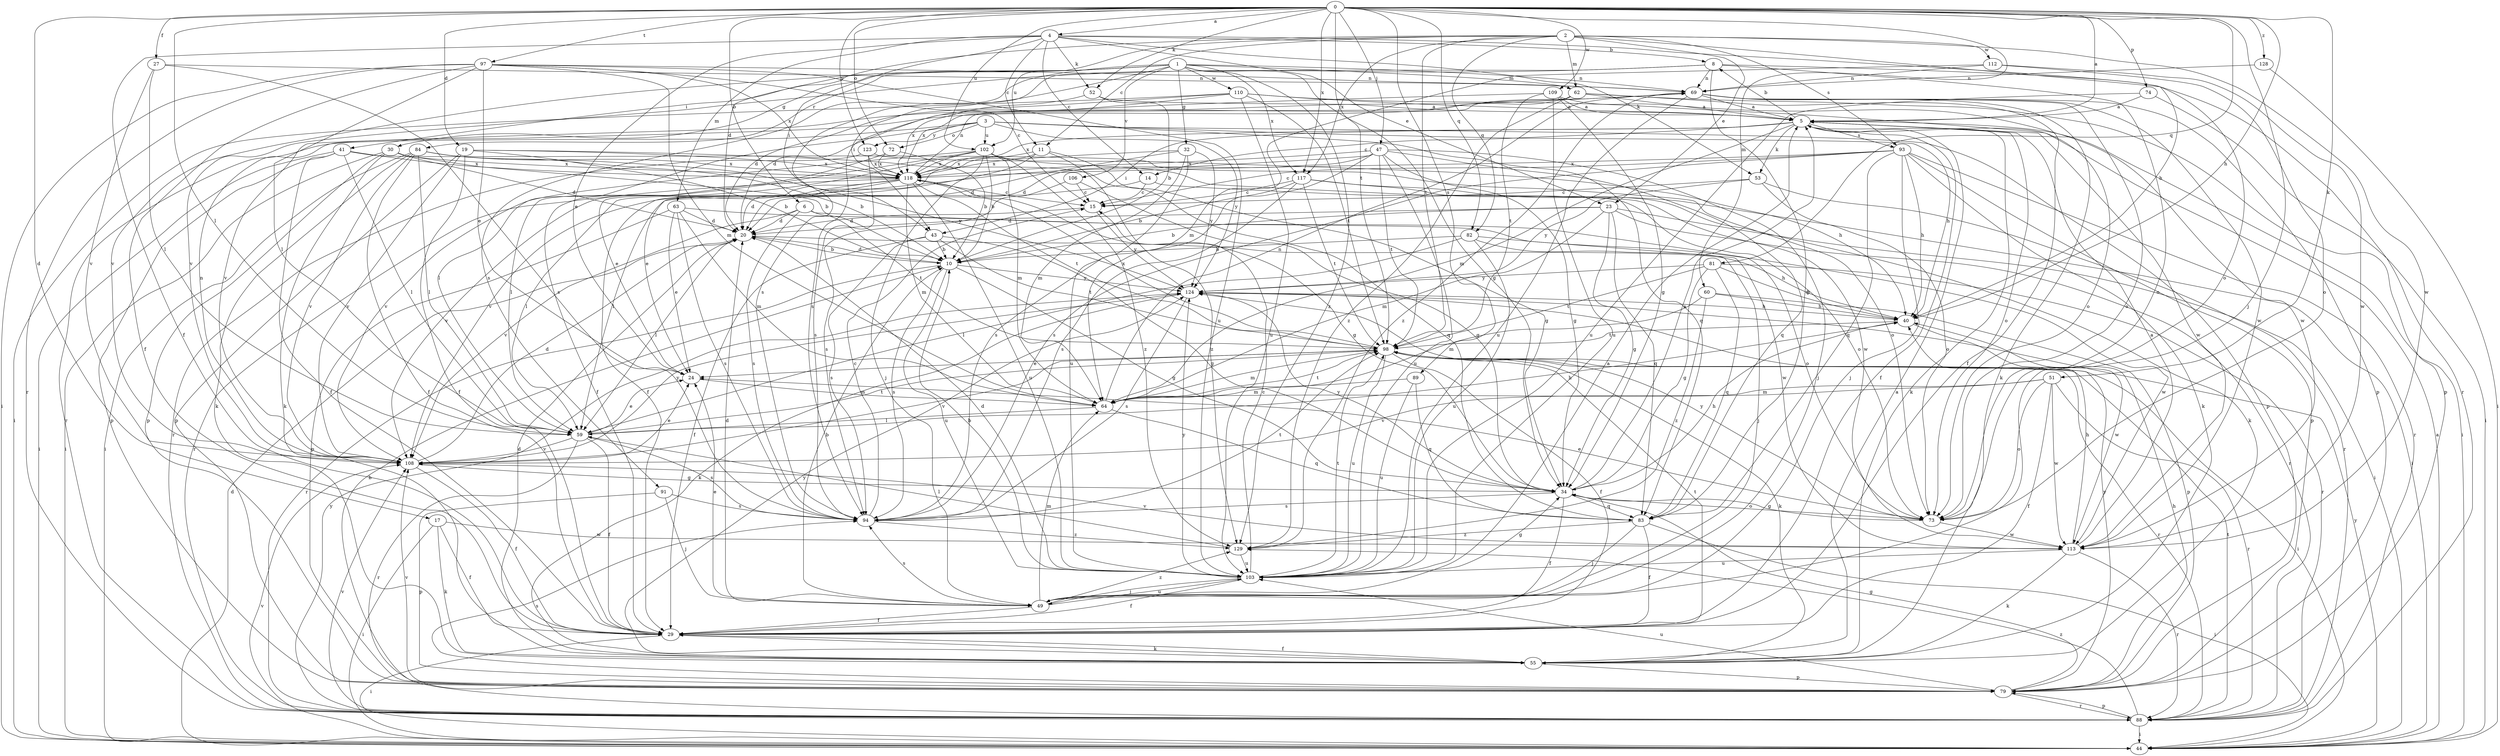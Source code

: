 strict digraph  {
0;
1;
2;
3;
4;
5;
6;
8;
10;
11;
14;
15;
17;
19;
20;
23;
24;
27;
29;
30;
32;
34;
40;
41;
43;
44;
47;
49;
51;
52;
53;
55;
59;
60;
62;
63;
64;
69;
72;
73;
74;
79;
81;
82;
83;
84;
88;
89;
91;
93;
94;
97;
98;
102;
103;
106;
108;
109;
110;
112;
113;
117;
118;
123;
124;
128;
129;
0 -> 4  [label=a];
0 -> 5  [label=a];
0 -> 6  [label=b];
0 -> 17  [label=d];
0 -> 19  [label=d];
0 -> 27  [label=f];
0 -> 40  [label=h];
0 -> 47  [label=j];
0 -> 49  [label=j];
0 -> 51  [label=k];
0 -> 52  [label=k];
0 -> 59  [label=l];
0 -> 60  [label=m];
0 -> 72  [label=o];
0 -> 74  [label=p];
0 -> 81  [label=q];
0 -> 82  [label=q];
0 -> 89  [label=s];
0 -> 97  [label=t];
0 -> 98  [label=t];
0 -> 102  [label=u];
0 -> 109  [label=w];
0 -> 117  [label=x];
0 -> 123  [label=y];
0 -> 128  [label=z];
1 -> 30  [label=g];
1 -> 32  [label=g];
1 -> 34  [label=g];
1 -> 41  [label=i];
1 -> 43  [label=i];
1 -> 62  [label=m];
1 -> 69  [label=n];
1 -> 84  [label=r];
1 -> 91  [label=s];
1 -> 106  [label=v];
1 -> 108  [label=v];
1 -> 110  [label=w];
1 -> 117  [label=x];
1 -> 129  [label=z];
2 -> 11  [label=c];
2 -> 20  [label=d];
2 -> 23  [label=e];
2 -> 40  [label=h];
2 -> 62  [label=m];
2 -> 82  [label=q];
2 -> 93  [label=s];
2 -> 98  [label=t];
2 -> 102  [label=u];
2 -> 112  [label=w];
2 -> 113  [label=w];
2 -> 117  [label=x];
3 -> 40  [label=h];
3 -> 59  [label=l];
3 -> 72  [label=o];
3 -> 79  [label=p];
3 -> 83  [label=q];
3 -> 88  [label=r];
3 -> 102  [label=u];
3 -> 123  [label=y];
3 -> 124  [label=y];
4 -> 8  [label=b];
4 -> 11  [label=c];
4 -> 14  [label=c];
4 -> 23  [label=e];
4 -> 24  [label=e];
4 -> 29  [label=f];
4 -> 43  [label=i];
4 -> 52  [label=k];
4 -> 53  [label=k];
4 -> 63  [label=m];
4 -> 73  [label=o];
5 -> 8  [label=b];
5 -> 14  [label=c];
5 -> 29  [label=f];
5 -> 43  [label=i];
5 -> 44  [label=i];
5 -> 53  [label=k];
5 -> 55  [label=k];
5 -> 64  [label=m];
5 -> 73  [label=o];
5 -> 93  [label=s];
5 -> 113  [label=w];
5 -> 118  [label=x];
6 -> 20  [label=d];
6 -> 94  [label=s];
6 -> 98  [label=t];
6 -> 108  [label=v];
6 -> 113  [label=w];
8 -> 69  [label=n];
8 -> 73  [label=o];
8 -> 83  [label=q];
8 -> 88  [label=r];
8 -> 94  [label=s];
8 -> 108  [label=v];
10 -> 20  [label=d];
10 -> 34  [label=g];
10 -> 88  [label=r];
10 -> 94  [label=s];
10 -> 103  [label=u];
10 -> 124  [label=y];
11 -> 24  [label=e];
11 -> 29  [label=f];
11 -> 34  [label=g];
11 -> 118  [label=x];
11 -> 129  [label=z];
14 -> 15  [label=c];
14 -> 59  [label=l];
14 -> 73  [label=o];
15 -> 20  [label=d];
15 -> 124  [label=y];
17 -> 29  [label=f];
17 -> 44  [label=i];
17 -> 55  [label=k];
17 -> 113  [label=w];
19 -> 10  [label=b];
19 -> 29  [label=f];
19 -> 79  [label=p];
19 -> 83  [label=q];
19 -> 108  [label=v];
19 -> 118  [label=x];
20 -> 10  [label=b];
20 -> 40  [label=h];
20 -> 59  [label=l];
23 -> 10  [label=b];
23 -> 20  [label=d];
23 -> 34  [label=g];
23 -> 44  [label=i];
23 -> 64  [label=m];
23 -> 83  [label=q];
23 -> 88  [label=r];
24 -> 64  [label=m];
27 -> 59  [label=l];
27 -> 69  [label=n];
27 -> 94  [label=s];
27 -> 108  [label=v];
29 -> 44  [label=i];
29 -> 55  [label=k];
29 -> 98  [label=t];
30 -> 10  [label=b];
30 -> 20  [label=d];
30 -> 44  [label=i];
30 -> 55  [label=k];
30 -> 79  [label=p];
30 -> 118  [label=x];
32 -> 20  [label=d];
32 -> 64  [label=m];
32 -> 103  [label=u];
32 -> 118  [label=x];
32 -> 124  [label=y];
34 -> 5  [label=a];
34 -> 29  [label=f];
34 -> 40  [label=h];
34 -> 73  [label=o];
34 -> 83  [label=q];
34 -> 94  [label=s];
34 -> 124  [label=y];
40 -> 98  [label=t];
40 -> 113  [label=w];
41 -> 29  [label=f];
41 -> 44  [label=i];
41 -> 59  [label=l];
41 -> 73  [label=o];
41 -> 79  [label=p];
41 -> 118  [label=x];
43 -> 10  [label=b];
43 -> 29  [label=f];
43 -> 34  [label=g];
43 -> 94  [label=s];
43 -> 98  [label=t];
44 -> 5  [label=a];
44 -> 20  [label=d];
44 -> 108  [label=v];
44 -> 124  [label=y];
47 -> 20  [label=d];
47 -> 34  [label=g];
47 -> 49  [label=j];
47 -> 83  [label=q];
47 -> 94  [label=s];
47 -> 98  [label=t];
47 -> 103  [label=u];
47 -> 108  [label=v];
47 -> 118  [label=x];
49 -> 5  [label=a];
49 -> 10  [label=b];
49 -> 20  [label=d];
49 -> 24  [label=e];
49 -> 29  [label=f];
49 -> 64  [label=m];
49 -> 94  [label=s];
49 -> 103  [label=u];
49 -> 129  [label=z];
51 -> 29  [label=f];
51 -> 64  [label=m];
51 -> 73  [label=o];
51 -> 88  [label=r];
51 -> 108  [label=v];
51 -> 113  [label=w];
52 -> 5  [label=a];
52 -> 10  [label=b];
52 -> 118  [label=x];
53 -> 15  [label=c];
53 -> 73  [label=o];
53 -> 88  [label=r];
53 -> 124  [label=y];
55 -> 5  [label=a];
55 -> 20  [label=d];
55 -> 29  [label=f];
55 -> 79  [label=p];
55 -> 124  [label=y];
59 -> 24  [label=e];
59 -> 29  [label=f];
59 -> 40  [label=h];
59 -> 88  [label=r];
59 -> 94  [label=s];
59 -> 98  [label=t];
59 -> 108  [label=v];
60 -> 40  [label=h];
60 -> 64  [label=m];
60 -> 79  [label=p];
60 -> 129  [label=z];
62 -> 5  [label=a];
62 -> 20  [label=d];
62 -> 29  [label=f];
62 -> 79  [label=p];
62 -> 118  [label=x];
62 -> 129  [label=z];
63 -> 20  [label=d];
63 -> 24  [label=e];
63 -> 64  [label=m];
63 -> 73  [label=o];
63 -> 79  [label=p];
63 -> 94  [label=s];
64 -> 59  [label=l];
64 -> 69  [label=n];
64 -> 83  [label=q];
64 -> 98  [label=t];
69 -> 5  [label=a];
69 -> 55  [label=k];
69 -> 73  [label=o];
69 -> 79  [label=p];
69 -> 103  [label=u];
69 -> 113  [label=w];
69 -> 129  [label=z];
72 -> 10  [label=b];
72 -> 24  [label=e];
72 -> 118  [label=x];
73 -> 24  [label=e];
73 -> 34  [label=g];
73 -> 113  [label=w];
73 -> 124  [label=y];
74 -> 5  [label=a];
74 -> 44  [label=i];
74 -> 103  [label=u];
79 -> 10  [label=b];
79 -> 34  [label=g];
79 -> 40  [label=h];
79 -> 88  [label=r];
79 -> 94  [label=s];
79 -> 103  [label=u];
79 -> 108  [label=v];
79 -> 124  [label=y];
81 -> 34  [label=g];
81 -> 40  [label=h];
81 -> 83  [label=q];
81 -> 88  [label=r];
81 -> 98  [label=t];
81 -> 124  [label=y];
82 -> 10  [label=b];
82 -> 49  [label=j];
82 -> 59  [label=l];
82 -> 103  [label=u];
82 -> 113  [label=w];
83 -> 29  [label=f];
83 -> 44  [label=i];
83 -> 49  [label=j];
83 -> 129  [label=z];
84 -> 10  [label=b];
84 -> 29  [label=f];
84 -> 44  [label=i];
84 -> 55  [label=k];
84 -> 59  [label=l];
84 -> 108  [label=v];
84 -> 118  [label=x];
84 -> 124  [label=y];
88 -> 44  [label=i];
88 -> 79  [label=p];
88 -> 98  [label=t];
88 -> 108  [label=v];
88 -> 124  [label=y];
88 -> 129  [label=z];
89 -> 64  [label=m];
89 -> 83  [label=q];
89 -> 103  [label=u];
91 -> 49  [label=j];
91 -> 79  [label=p];
91 -> 94  [label=s];
93 -> 15  [label=c];
93 -> 40  [label=h];
93 -> 49  [label=j];
93 -> 55  [label=k];
93 -> 79  [label=p];
93 -> 83  [label=q];
93 -> 88  [label=r];
93 -> 94  [label=s];
93 -> 118  [label=x];
94 -> 15  [label=c];
94 -> 98  [label=t];
94 -> 129  [label=z];
97 -> 15  [label=c];
97 -> 24  [label=e];
97 -> 29  [label=f];
97 -> 44  [label=i];
97 -> 59  [label=l];
97 -> 64  [label=m];
97 -> 69  [label=n];
97 -> 88  [label=r];
97 -> 103  [label=u];
97 -> 118  [label=x];
98 -> 24  [label=e];
98 -> 29  [label=f];
98 -> 44  [label=i];
98 -> 55  [label=k];
98 -> 64  [label=m];
98 -> 88  [label=r];
98 -> 103  [label=u];
98 -> 108  [label=v];
98 -> 118  [label=x];
102 -> 10  [label=b];
102 -> 29  [label=f];
102 -> 49  [label=j];
102 -> 59  [label=l];
102 -> 64  [label=m];
102 -> 108  [label=v];
102 -> 113  [label=w];
102 -> 118  [label=x];
102 -> 129  [label=z];
103 -> 10  [label=b];
103 -> 15  [label=c];
103 -> 20  [label=d];
103 -> 29  [label=f];
103 -> 34  [label=g];
103 -> 49  [label=j];
103 -> 98  [label=t];
103 -> 124  [label=y];
106 -> 15  [label=c];
106 -> 34  [label=g];
106 -> 94  [label=s];
108 -> 20  [label=d];
108 -> 24  [label=e];
108 -> 29  [label=f];
108 -> 34  [label=g];
108 -> 69  [label=n];
108 -> 124  [label=y];
109 -> 5  [label=a];
109 -> 34  [label=g];
109 -> 98  [label=t];
109 -> 103  [label=u];
109 -> 108  [label=v];
109 -> 113  [label=w];
110 -> 5  [label=a];
110 -> 20  [label=d];
110 -> 44  [label=i];
110 -> 73  [label=o];
110 -> 94  [label=s];
110 -> 98  [label=t];
110 -> 103  [label=u];
112 -> 64  [label=m];
112 -> 69  [label=n];
112 -> 73  [label=o];
112 -> 113  [label=w];
113 -> 5  [label=a];
113 -> 40  [label=h];
113 -> 55  [label=k];
113 -> 88  [label=r];
113 -> 103  [label=u];
113 -> 108  [label=v];
117 -> 10  [label=b];
117 -> 15  [label=c];
117 -> 44  [label=i];
117 -> 55  [label=k];
117 -> 94  [label=s];
117 -> 98  [label=t];
118 -> 15  [label=c];
118 -> 20  [label=d];
118 -> 34  [label=g];
118 -> 59  [label=l];
118 -> 64  [label=m];
118 -> 69  [label=n];
118 -> 88  [label=r];
118 -> 98  [label=t];
118 -> 103  [label=u];
118 -> 108  [label=v];
123 -> 40  [label=h];
123 -> 88  [label=r];
123 -> 94  [label=s];
123 -> 118  [label=x];
124 -> 40  [label=h];
124 -> 55  [label=k];
124 -> 94  [label=s];
128 -> 44  [label=i];
128 -> 69  [label=n];
129 -> 59  [label=l];
129 -> 103  [label=u];
}
